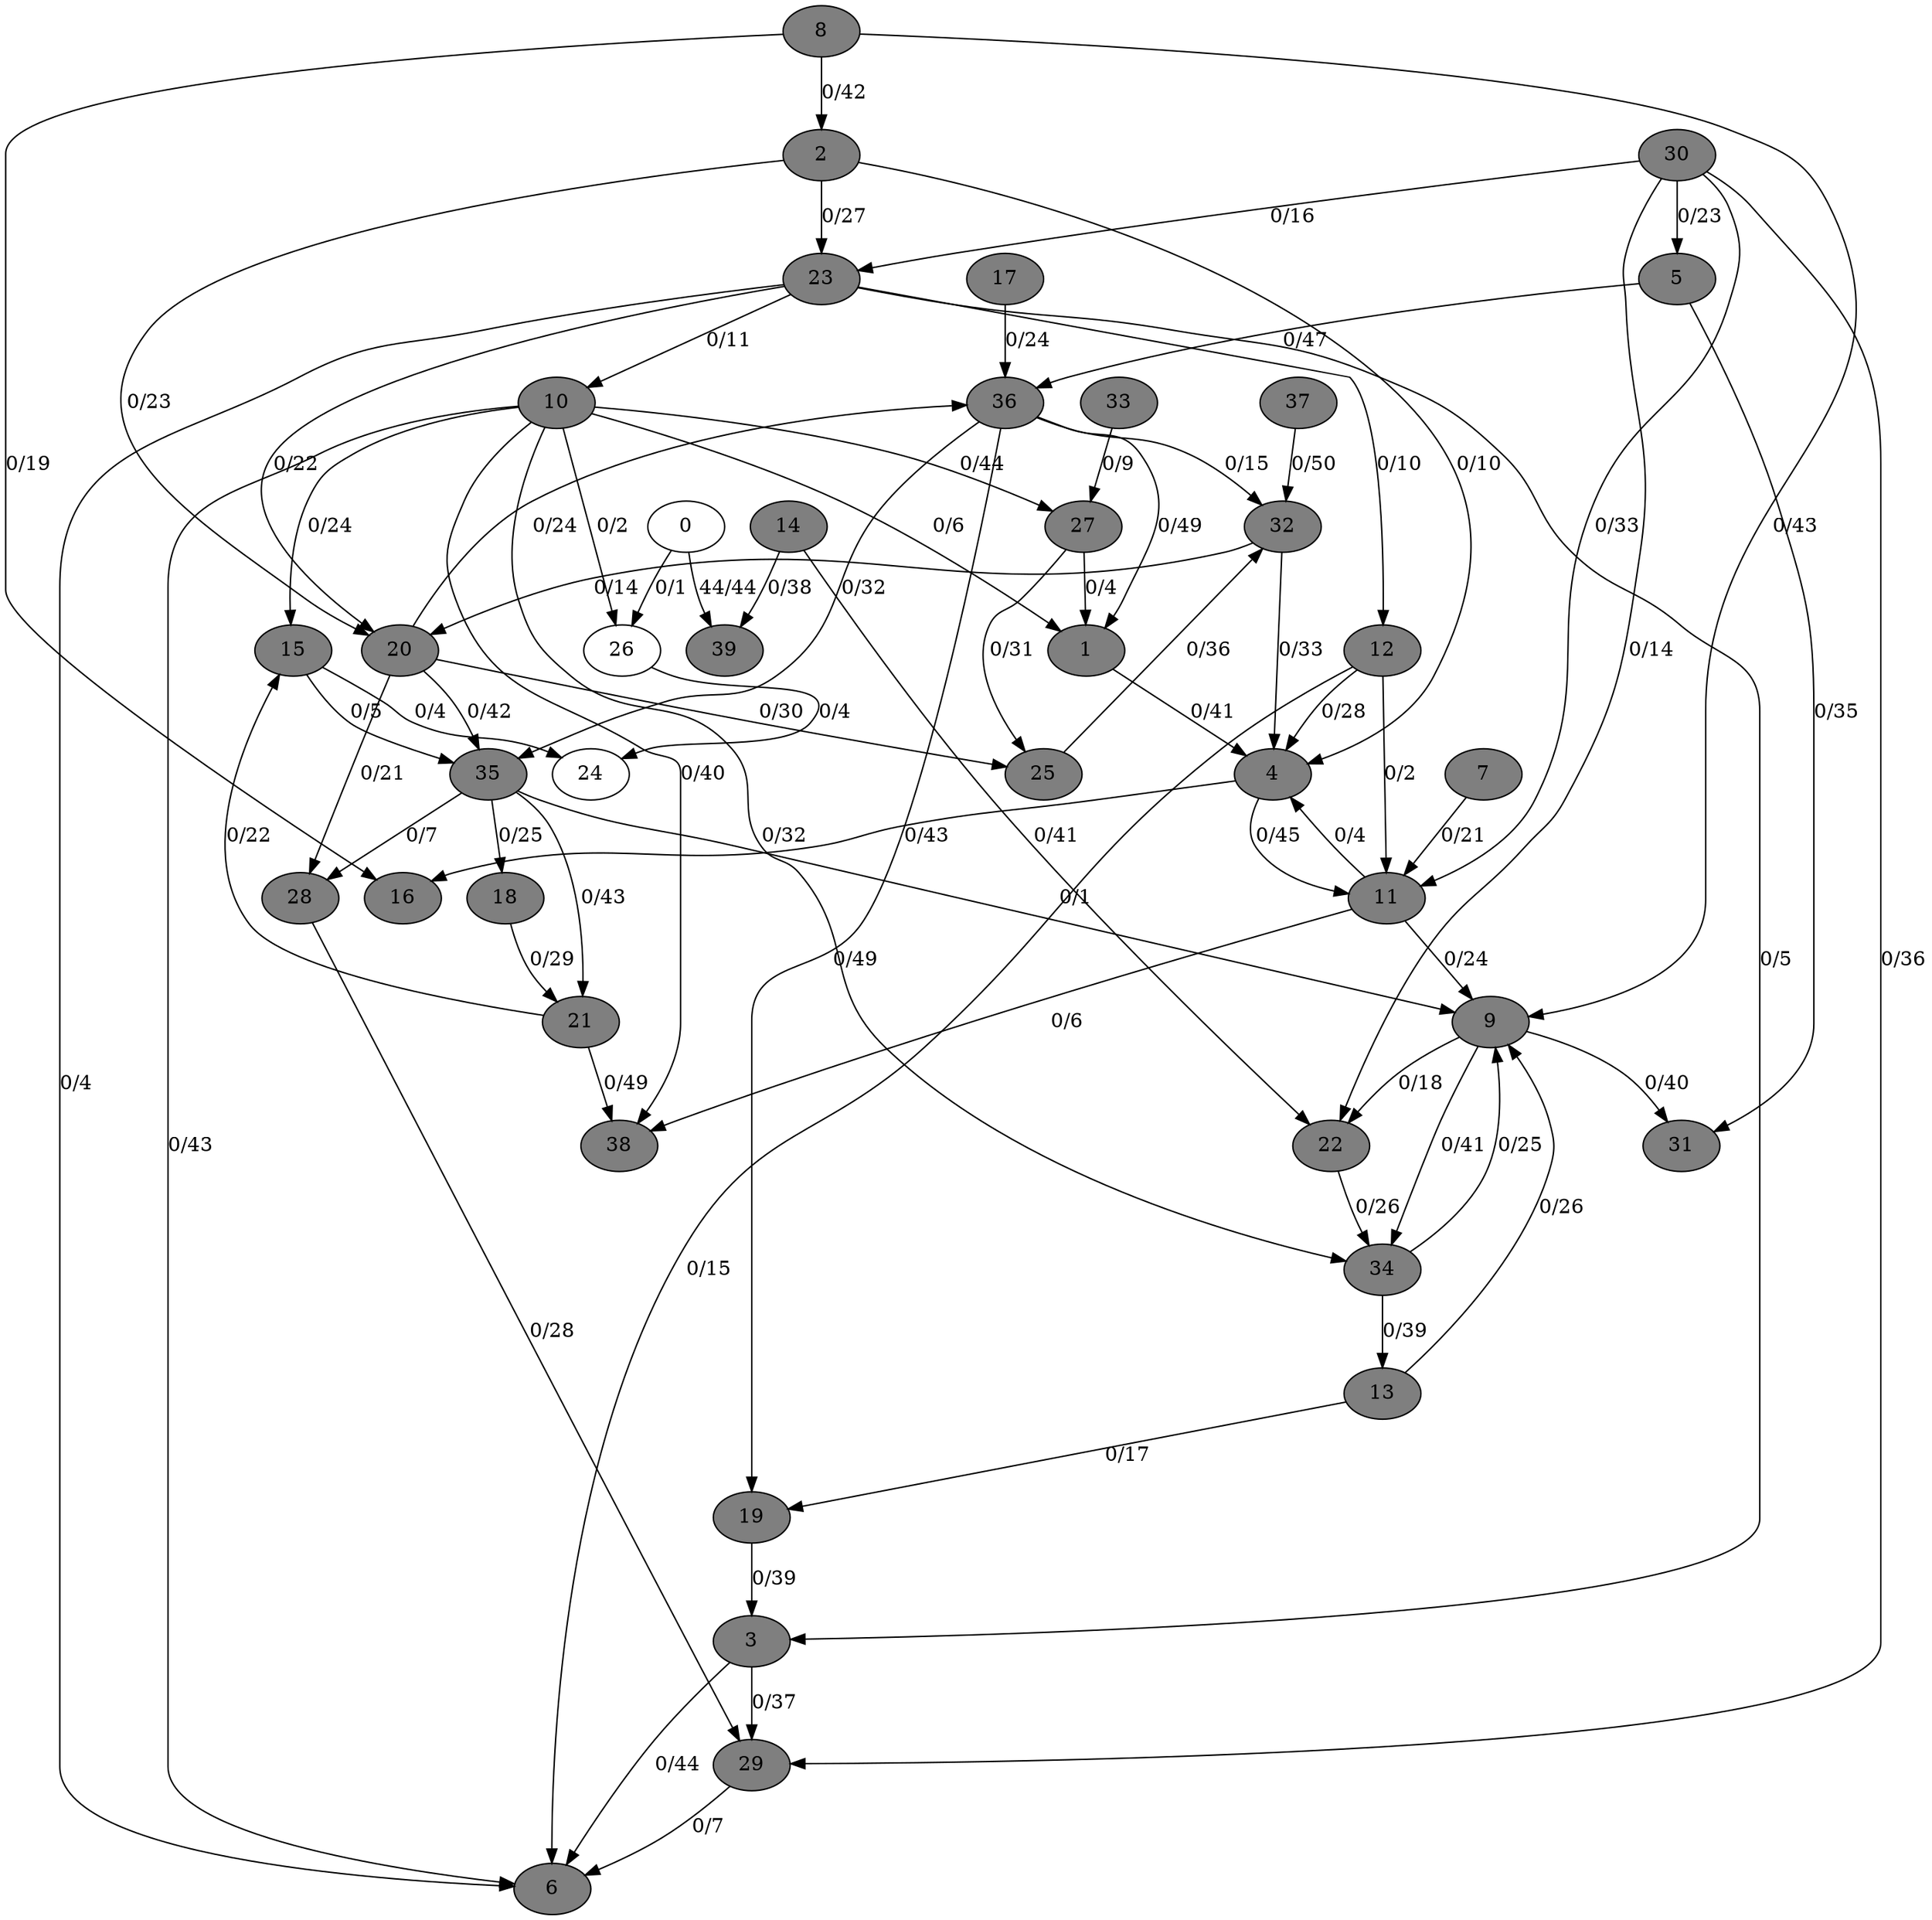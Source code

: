 digraph G {
	0[style=filled fillcolor=grey100];
	0->26[label ="0/1"] ;
	0->39[label ="44/44"] ;
	1[style=filled fillcolor=grey50];
	1->4[label ="0/41"] ;
	2[style=filled fillcolor=grey50];
	2->4[label ="0/10"] ;
	2->20[label ="0/23"] ;
	2->23[label ="0/27"] ;
	3[style=filled fillcolor=grey50];
	3->6[label ="0/44"] ;
	3->29[label ="0/37"] ;
	4[style=filled fillcolor=grey50];
	4->11[label ="0/45"] ;
	4->16[label ="0/43"] ;
	5[style=filled fillcolor=grey50];
	5->31[label ="0/35"] ;
	5->36[label ="0/47"] ;
	6[style=filled fillcolor=grey50];
	7[style=filled fillcolor=grey50];
	7->11[label ="0/21"] ;
	8[style=filled fillcolor=grey50];
	8->2[label ="0/42"] ;
	8->9[label ="0/43"] ;
	8->16[label ="0/19"] ;
	9[style=filled fillcolor=grey50];
	9->22[label ="0/18"] ;
	9->31[label ="0/40"] ;
	9->34[label ="0/41"] ;
	10[style=filled fillcolor=grey50];
	10->1[label ="0/6"] ;
	10->6[label ="0/43"] ;
	10->15[label ="0/24"] ;
	10->26[label ="0/2"] ;
	10->27[label ="0/44"] ;
	10->34[label ="0/32"] ;
	10->38[label ="0/40"] ;
	11[style=filled fillcolor=grey50];
	11->4[label ="0/4"] ;
	11->9[label ="0/24"] ;
	11->38[label ="0/6"] ;
	12[style=filled fillcolor=grey50];
	12->4[label ="0/28"] ;
	12->6[label ="0/15"] ;
	12->11[label ="0/2"] ;
	13[style=filled fillcolor=grey50];
	13->9[label ="0/26"] ;
	13->19[label ="0/17"] ;
	14[style=filled fillcolor=grey50];
	14->22[label ="0/41"] ;
	14->39[label ="0/38"] ;
	15[style=filled fillcolor=grey50];
	15->24[label ="0/4"] ;
	15->35[label ="0/5"] ;
	16[style=filled fillcolor=grey50];
	17[style=filled fillcolor=grey50];
	17->36[label ="0/24"] ;
	18[style=filled fillcolor=grey50];
	18->21[label ="0/29"] ;
	19[style=filled fillcolor=grey50];
	19->3[label ="0/39"] ;
	20[style=filled fillcolor=grey50];
	20->25[label ="0/30"] ;
	20->28[label ="0/21"] ;
	20->35[label ="0/42"] ;
	20->36[label ="0/24"] ;
	21[style=filled fillcolor=grey50];
	21->15[label ="0/22"] ;
	21->38[label ="0/49"] ;
	22[style=filled fillcolor=grey50];
	22->34[label ="0/26"] ;
	23[style=filled fillcolor=grey50];
	23->3[label ="0/5"] ;
	23->6[label ="0/4"] ;
	23->10[label ="0/11"] ;
	23->12[label ="0/10"] ;
	23->20[label ="0/22"] ;
	24[style=filled fillcolor=grey100];
	25[style=filled fillcolor=grey50];
	25->32[label ="0/36"] ;
	26[style=filled fillcolor=grey100];
	26->24[label ="0/4"] ;
	27[style=filled fillcolor=grey50];
	27->1[label ="0/4"] ;
	27->25[label ="0/31"] ;
	28[style=filled fillcolor=grey50];
	28->29[label ="0/28"] ;
	29[style=filled fillcolor=grey50];
	29->6[label ="0/7"] ;
	30[style=filled fillcolor=grey50];
	30->5[label ="0/23"] ;
	30->11[label ="0/33"] ;
	30->22[label ="0/14"] ;
	30->23[label ="0/16"] ;
	30->29[label ="0/36"] ;
	31[style=filled fillcolor=grey50];
	32[style=filled fillcolor=grey50];
	32->4[label ="0/33"] ;
	32->20[label ="0/14"] ;
	33[style=filled fillcolor=grey50];
	33->27[label ="0/9"] ;
	34[style=filled fillcolor=grey50];
	34->9[label ="0/25"] ;
	34->13[label ="0/39"] ;
	35[style=filled fillcolor=grey50];
	35->9[label ="0/1"] ;
	35->18[label ="0/25"] ;
	35->21[label ="0/43"] ;
	35->28[label ="0/7"] ;
	36[style=filled fillcolor=grey50];
	36->1[label ="0/49"] ;
	36->19[label ="0/49"] ;
	36->32[label ="0/15"] ;
	36->35[label ="0/32"] ;
	37[style=filled fillcolor=grey50];
	37->32[label ="0/50"] ;
	38[style=filled fillcolor=grey50];
	39[style=filled fillcolor=grey50];
}
